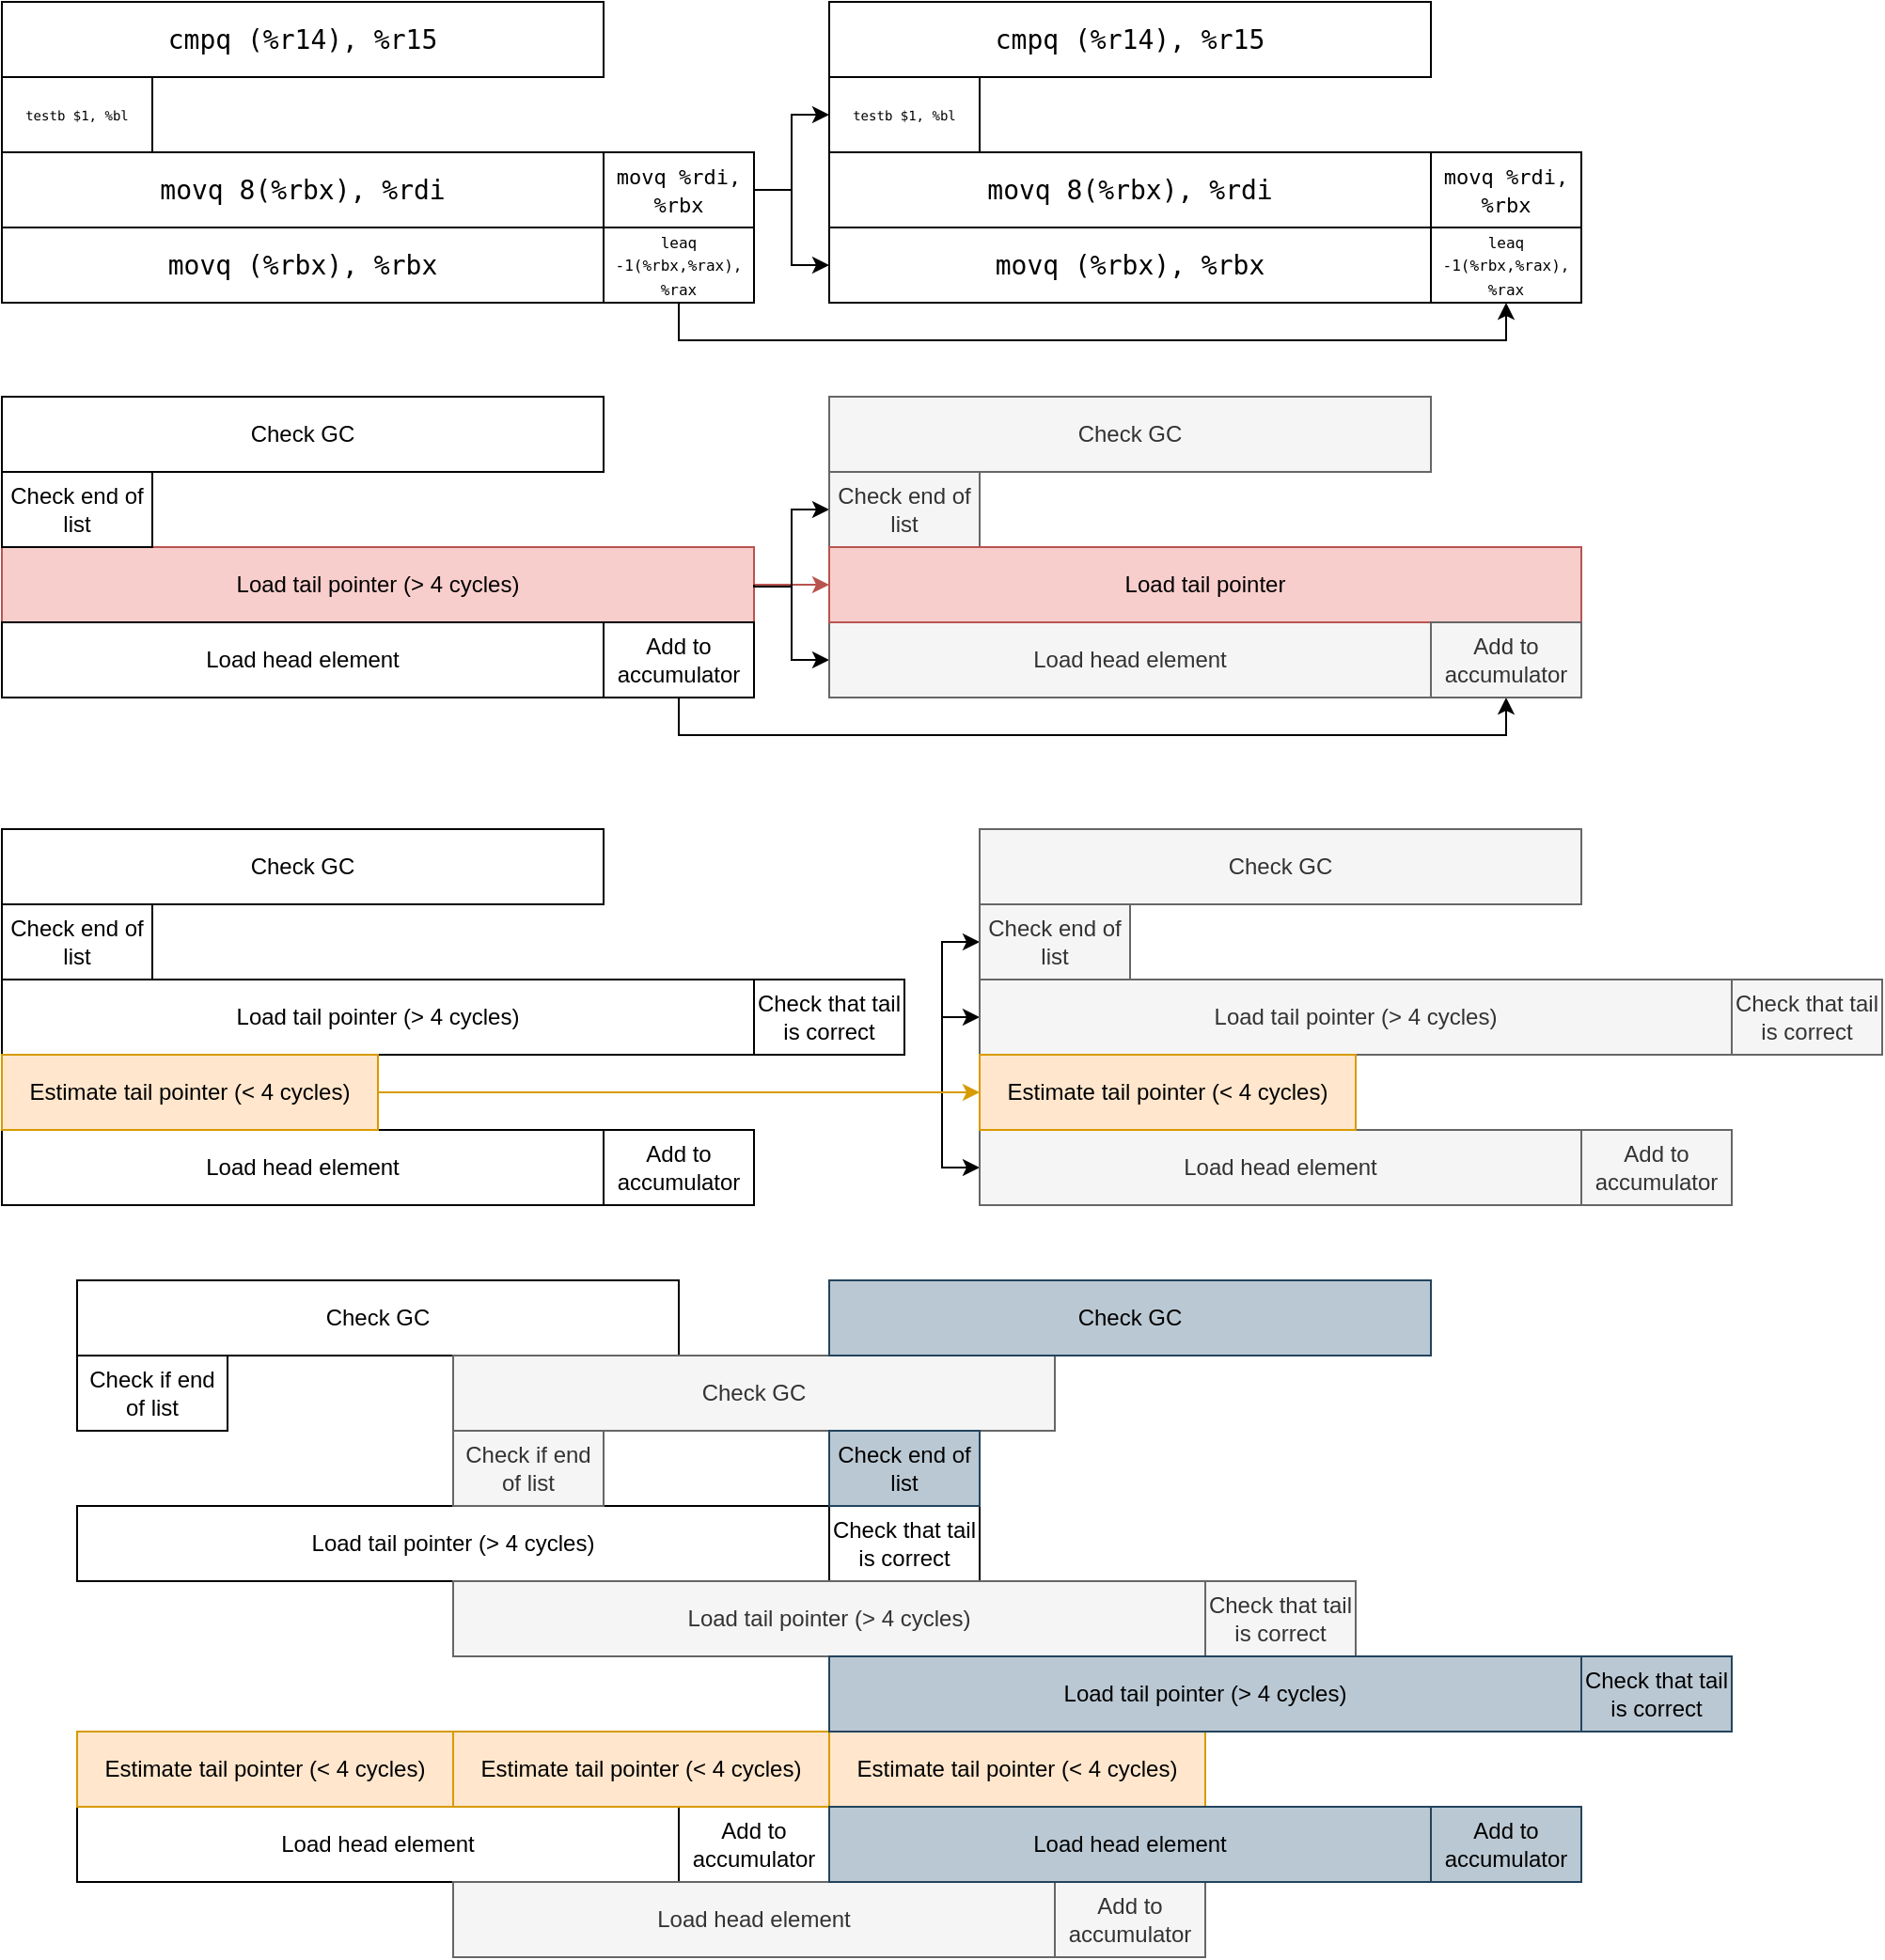 <mxfile version="21.2.9" type="device">
  <diagram name="Page-1" id="nn8ObbTLKGp7J4ONqTpA">
    <mxGraphModel dx="1434" dy="822" grid="1" gridSize="10" guides="1" tooltips="1" connect="1" arrows="1" fold="1" page="1" pageScale="1" pageWidth="850" pageHeight="1100" math="0" shadow="0">
      <root>
        <mxCell id="0" />
        <mxCell id="1" parent="0" />
        <mxCell id="r2eGG4FNdHpuhT4Cnj9E-90" style="edgeStyle=orthogonalEdgeStyle;rounded=0;orthogonalLoop=1;jettySize=auto;html=1;exitX=1;exitY=0.5;exitDx=0;exitDy=0;entryX=0;entryY=0.5;entryDx=0;entryDy=0;" edge="1" parent="1" source="r2eGG4FNdHpuhT4Cnj9E-51" target="r2eGG4FNdHpuhT4Cnj9E-56">
          <mxGeometry relative="1" as="geometry">
            <Array as="points">
              <mxPoint x="580" y="900" />
              <mxPoint x="580" y="940" />
            </Array>
          </mxGeometry>
        </mxCell>
        <mxCell id="r2eGG4FNdHpuhT4Cnj9E-64" style="edgeStyle=orthogonalEdgeStyle;rounded=0;orthogonalLoop=1;jettySize=auto;html=1;exitX=1;exitY=0.5;exitDx=0;exitDy=0;entryX=0;entryY=0.5;entryDx=0;entryDy=0;" edge="1" parent="1" source="r2eGG4FNdHpuhT4Cnj9E-51" target="r2eGG4FNdHpuhT4Cnj9E-57">
          <mxGeometry relative="1" as="geometry">
            <Array as="points">
              <mxPoint x="580" y="900" />
              <mxPoint x="580" y="820" />
            </Array>
          </mxGeometry>
        </mxCell>
        <mxCell id="r2eGG4FNdHpuhT4Cnj9E-1" value="&lt;div style=&quot;color: rgb(0, 0, 0); background-color: rgb(255, 255, 255); font-family: &amp;quot;Fira Code&amp;quot;, &amp;quot;Material Icons&amp;quot;, &amp;quot;FontAwesome&amp;quot;, &amp;quot;Font Awesome 5 Free&amp;quot;, &amp;quot;Font Awesome 5 Brands&amp;quot;, &amp;quot;Droid Sans Mono&amp;quot;, &amp;quot;monospace&amp;quot;, monospace, &amp;quot;Droid Sans Fallback&amp;quot;, &amp;quot;Droid Sans Mono&amp;quot;, &amp;quot;monospace&amp;quot;, monospace; font-weight: normal; font-size: 14px; line-height: 19px;&quot;&gt;&lt;div&gt;cmpq    (%r14), %r15&lt;/div&gt;&lt;/div&gt;" style="rounded=0;whiteSpace=wrap;html=1;" vertex="1" parent="1">
          <mxGeometry x="80" y="320" width="320" height="40" as="geometry" />
        </mxCell>
        <mxCell id="r2eGG4FNdHpuhT4Cnj9E-2" value="&lt;div style=&quot;color: rgb(0, 0, 0); background-color: rgb(255, 255, 255); font-family: &amp;quot;Fira Code&amp;quot;, &amp;quot;Material Icons&amp;quot;, &amp;quot;FontAwesome&amp;quot;, &amp;quot;Font Awesome 5 Free&amp;quot;, &amp;quot;Font Awesome 5 Brands&amp;quot;, &amp;quot;Droid Sans Mono&amp;quot;, &amp;quot;monospace&amp;quot;, monospace, &amp;quot;Droid Sans Fallback&amp;quot;, &amp;quot;Droid Sans Mono&amp;quot;, &amp;quot;monospace&amp;quot;, monospace; font-weight: normal; font-size: 14px; line-height: 19px;&quot;&gt;&lt;div&gt;&lt;span style=&quot;color: #000000;&quot;&gt;movq    8(%rbx), %rdi&lt;/span&gt;&lt;/div&gt;&lt;/div&gt;" style="rounded=0;whiteSpace=wrap;html=1;" vertex="1" parent="1">
          <mxGeometry x="80" y="400" width="320" height="40" as="geometry" />
        </mxCell>
        <mxCell id="r2eGG4FNdHpuhT4Cnj9E-3" value="&lt;div style=&quot;color: rgb(0, 0, 0); background-color: rgb(255, 255, 255); font-family: &amp;quot;Fira Code&amp;quot;, &amp;quot;Material Icons&amp;quot;, &amp;quot;FontAwesome&amp;quot;, &amp;quot;Font Awesome 5 Free&amp;quot;, &amp;quot;Font Awesome 5 Brands&amp;quot;, &amp;quot;Droid Sans Mono&amp;quot;, &amp;quot;monospace&amp;quot;, monospace, &amp;quot;Droid Sans Fallback&amp;quot;, &amp;quot;Droid Sans Mono&amp;quot;, &amp;quot;monospace&amp;quot;, monospace; font-weight: normal; font-size: 14px; line-height: 19px;&quot;&gt;&lt;div&gt;&lt;span style=&quot;color: #000000;&quot;&gt;movq    (%rbx), %rbx&lt;/span&gt;&lt;/div&gt;&lt;/div&gt;" style="rounded=0;whiteSpace=wrap;html=1;" vertex="1" parent="1">
          <mxGeometry x="80" y="440" width="320" height="40" as="geometry" />
        </mxCell>
        <mxCell id="r2eGG4FNdHpuhT4Cnj9E-5" value="&lt;p style=&quot;line-height: 70%;&quot;&gt;&lt;/p&gt;&lt;div style=&quot;color: rgb(0, 0, 0); background-color: rgb(255, 255, 255); font-family: &amp;quot;Fira Code&amp;quot;, &amp;quot;Material Icons&amp;quot;, &amp;quot;FontAwesome&amp;quot;, &amp;quot;Font Awesome 5 Free&amp;quot;, &amp;quot;Font Awesome 5 Brands&amp;quot;, &amp;quot;Droid Sans Mono&amp;quot;, &amp;quot;monospace&amp;quot;, monospace, &amp;quot;Droid Sans Fallback&amp;quot;, &amp;quot;Droid Sans Mono&amp;quot;, &amp;quot;monospace&amp;quot;, monospace; font-weight: normal; line-height: 76%; font-size: 13px;&quot;&gt;&lt;div style=&quot;line-height: 76%;&quot;&gt;&lt;font size=&quot;1&quot;&gt;&lt;span style=&quot;color: rgb(0, 0, 0); font-size: 7px;&quot;&gt;testb   $1, %bl&lt;/span&gt;&lt;/font&gt;&lt;/div&gt;&lt;/div&gt;&lt;p&gt;&lt;/p&gt;" style="rounded=0;whiteSpace=wrap;html=1;" vertex="1" parent="1">
          <mxGeometry x="80" y="360" width="80" height="40" as="geometry" />
        </mxCell>
        <mxCell id="r2eGG4FNdHpuhT4Cnj9E-14" style="edgeStyle=orthogonalEdgeStyle;rounded=0;orthogonalLoop=1;jettySize=auto;html=1;exitX=1;exitY=0.5;exitDx=0;exitDy=0;entryX=0;entryY=0.5;entryDx=0;entryDy=0;" edge="1" parent="1" source="r2eGG4FNdHpuhT4Cnj9E-6" target="r2eGG4FNdHpuhT4Cnj9E-10">
          <mxGeometry relative="1" as="geometry" />
        </mxCell>
        <mxCell id="r2eGG4FNdHpuhT4Cnj9E-17" style="edgeStyle=orthogonalEdgeStyle;rounded=0;orthogonalLoop=1;jettySize=auto;html=1;exitX=1;exitY=0.5;exitDx=0;exitDy=0;entryX=0;entryY=0.5;entryDx=0;entryDy=0;" edge="1" parent="1" source="r2eGG4FNdHpuhT4Cnj9E-6" target="r2eGG4FNdHpuhT4Cnj9E-8">
          <mxGeometry relative="1" as="geometry" />
        </mxCell>
        <mxCell id="r2eGG4FNdHpuhT4Cnj9E-6" value="&lt;p style=&quot;line-height: 100%;&quot;&gt;&lt;/p&gt;&lt;div style=&quot;color: rgb(0, 0, 0); background-color: rgb(255, 255, 255); font-family: &amp;quot;Fira Code&amp;quot;, &amp;quot;Material Icons&amp;quot;, &amp;quot;FontAwesome&amp;quot;, &amp;quot;Font Awesome 5 Free&amp;quot;, &amp;quot;Font Awesome 5 Brands&amp;quot;, &amp;quot;Droid Sans Mono&amp;quot;, &amp;quot;monospace&amp;quot;, monospace, &amp;quot;Droid Sans Fallback&amp;quot;, &amp;quot;Droid Sans Mono&amp;quot;, &amp;quot;monospace&amp;quot;, monospace; font-weight: normal; line-height: 87%; font-size: 14px;&quot;&gt;&lt;div style=&quot;line-height: 87%;&quot;&gt;&lt;font style=&quot;font-size: 11px;&quot;&gt;movq    %rdi, %rbx&lt;/font&gt;&lt;/div&gt;&lt;/div&gt;&lt;p&gt;&lt;/p&gt;" style="rounded=0;whiteSpace=wrap;html=1;" vertex="1" parent="1">
          <mxGeometry x="400" y="400" width="80" height="40" as="geometry" />
        </mxCell>
        <mxCell id="r2eGG4FNdHpuhT4Cnj9E-16" style="edgeStyle=orthogonalEdgeStyle;rounded=0;orthogonalLoop=1;jettySize=auto;html=1;exitX=1;exitY=0.5;exitDx=0;exitDy=0;entryX=0.5;entryY=1;entryDx=0;entryDy=0;" edge="1" parent="1" source="r2eGG4FNdHpuhT4Cnj9E-7" target="r2eGG4FNdHpuhT4Cnj9E-15">
          <mxGeometry relative="1" as="geometry">
            <Array as="points">
              <mxPoint x="440" y="460" />
              <mxPoint x="440" y="500" />
              <mxPoint x="880" y="500" />
            </Array>
          </mxGeometry>
        </mxCell>
        <mxCell id="r2eGG4FNdHpuhT4Cnj9E-7" value="&lt;p style=&quot;line-height: 90%;&quot;&gt;&lt;/p&gt;&lt;div style=&quot;color: rgb(0, 0, 0); background-color: rgb(255, 255, 255); font-family: &amp;quot;Fira Code&amp;quot;, &amp;quot;Material Icons&amp;quot;, &amp;quot;FontAwesome&amp;quot;, &amp;quot;Font Awesome 5 Free&amp;quot;, &amp;quot;Font Awesome 5 Brands&amp;quot;, &amp;quot;Droid Sans Mono&amp;quot;, &amp;quot;monospace&amp;quot;, monospace, &amp;quot;Droid Sans Fallback&amp;quot;, &amp;quot;Droid Sans Mono&amp;quot;, &amp;quot;monospace&amp;quot;, monospace; font-weight: normal; line-height: 45%; font-size: 11px;&quot;&gt;&lt;div style=&quot;line-height: 105%;&quot;&gt;&lt;font style=&quot;font-size: 8px;&quot;&gt;leaq    -1(%rbx,%rax), %rax&lt;/font&gt;&lt;/div&gt;&lt;/div&gt;&lt;p&gt;&lt;/p&gt;" style="rounded=0;whiteSpace=wrap;html=1;" vertex="1" parent="1">
          <mxGeometry x="400" y="440" width="80" height="40" as="geometry" />
        </mxCell>
        <mxCell id="r2eGG4FNdHpuhT4Cnj9E-8" value="&lt;div style=&quot;color: rgb(0, 0, 0); background-color: rgb(255, 255, 255); font-family: &amp;quot;Fira Code&amp;quot;, &amp;quot;Material Icons&amp;quot;, &amp;quot;FontAwesome&amp;quot;, &amp;quot;Font Awesome 5 Free&amp;quot;, &amp;quot;Font Awesome 5 Brands&amp;quot;, &amp;quot;Droid Sans Mono&amp;quot;, &amp;quot;monospace&amp;quot;, monospace, &amp;quot;Droid Sans Fallback&amp;quot;, &amp;quot;Droid Sans Mono&amp;quot;, &amp;quot;monospace&amp;quot;, monospace; font-weight: normal; font-size: 14px; line-height: 19px;&quot;&gt;&lt;div&gt;&lt;span style=&quot;color: #000000;&quot;&gt;movq    (%rbx), %rbx&lt;/span&gt;&lt;/div&gt;&lt;/div&gt;" style="rounded=0;whiteSpace=wrap;html=1;" vertex="1" parent="1">
          <mxGeometry x="520" y="440" width="320" height="40" as="geometry" />
        </mxCell>
        <mxCell id="r2eGG4FNdHpuhT4Cnj9E-9" value="&lt;div style=&quot;color: rgb(0, 0, 0); background-color: rgb(255, 255, 255); font-family: &amp;quot;Fira Code&amp;quot;, &amp;quot;Material Icons&amp;quot;, &amp;quot;FontAwesome&amp;quot;, &amp;quot;Font Awesome 5 Free&amp;quot;, &amp;quot;Font Awesome 5 Brands&amp;quot;, &amp;quot;Droid Sans Mono&amp;quot;, &amp;quot;monospace&amp;quot;, monospace, &amp;quot;Droid Sans Fallback&amp;quot;, &amp;quot;Droid Sans Mono&amp;quot;, &amp;quot;monospace&amp;quot;, monospace; font-weight: normal; font-size: 14px; line-height: 19px;&quot;&gt;&lt;div&gt;cmpq    (%r14), %r15&lt;/div&gt;&lt;/div&gt;" style="rounded=0;whiteSpace=wrap;html=1;" vertex="1" parent="1">
          <mxGeometry x="520" y="320" width="320" height="40" as="geometry" />
        </mxCell>
        <mxCell id="r2eGG4FNdHpuhT4Cnj9E-10" value="&lt;p style=&quot;line-height: 70%;&quot;&gt;&lt;/p&gt;&lt;div style=&quot;color: rgb(0, 0, 0); background-color: rgb(255, 255, 255); font-family: &amp;quot;Fira Code&amp;quot;, &amp;quot;Material Icons&amp;quot;, &amp;quot;FontAwesome&amp;quot;, &amp;quot;Font Awesome 5 Free&amp;quot;, &amp;quot;Font Awesome 5 Brands&amp;quot;, &amp;quot;Droid Sans Mono&amp;quot;, &amp;quot;monospace&amp;quot;, monospace, &amp;quot;Droid Sans Fallback&amp;quot;, &amp;quot;Droid Sans Mono&amp;quot;, &amp;quot;monospace&amp;quot;, monospace; font-weight: normal; line-height: 76%; font-size: 13px;&quot;&gt;&lt;div style=&quot;line-height: 76%;&quot;&gt;&lt;font size=&quot;1&quot;&gt;&lt;span style=&quot;color: rgb(0, 0, 0); font-size: 7px;&quot;&gt;testb   $1, %bl&lt;/span&gt;&lt;/font&gt;&lt;/div&gt;&lt;/div&gt;&lt;p&gt;&lt;/p&gt;" style="rounded=0;whiteSpace=wrap;html=1;" vertex="1" parent="1">
          <mxGeometry x="520" y="360" width="80" height="40" as="geometry" />
        </mxCell>
        <mxCell id="r2eGG4FNdHpuhT4Cnj9E-12" value="&lt;div style=&quot;color: rgb(0, 0, 0); background-color: rgb(255, 255, 255); font-family: &amp;quot;Fira Code&amp;quot;, &amp;quot;Material Icons&amp;quot;, &amp;quot;FontAwesome&amp;quot;, &amp;quot;Font Awesome 5 Free&amp;quot;, &amp;quot;Font Awesome 5 Brands&amp;quot;, &amp;quot;Droid Sans Mono&amp;quot;, &amp;quot;monospace&amp;quot;, monospace, &amp;quot;Droid Sans Fallback&amp;quot;, &amp;quot;Droid Sans Mono&amp;quot;, &amp;quot;monospace&amp;quot;, monospace; font-weight: normal; font-size: 14px; line-height: 19px;&quot;&gt;&lt;div&gt;&lt;span style=&quot;color: #000000;&quot;&gt;movq    8(%rbx), %rdi&lt;/span&gt;&lt;/div&gt;&lt;/div&gt;" style="rounded=0;whiteSpace=wrap;html=1;" vertex="1" parent="1">
          <mxGeometry x="520" y="400" width="320" height="40" as="geometry" />
        </mxCell>
        <mxCell id="r2eGG4FNdHpuhT4Cnj9E-13" value="&lt;p style=&quot;line-height: 100%;&quot;&gt;&lt;/p&gt;&lt;div style=&quot;color: rgb(0, 0, 0); background-color: rgb(255, 255, 255); font-family: &amp;quot;Fira Code&amp;quot;, &amp;quot;Material Icons&amp;quot;, &amp;quot;FontAwesome&amp;quot;, &amp;quot;Font Awesome 5 Free&amp;quot;, &amp;quot;Font Awesome 5 Brands&amp;quot;, &amp;quot;Droid Sans Mono&amp;quot;, &amp;quot;monospace&amp;quot;, monospace, &amp;quot;Droid Sans Fallback&amp;quot;, &amp;quot;Droid Sans Mono&amp;quot;, &amp;quot;monospace&amp;quot;, monospace; font-weight: normal; line-height: 87%; font-size: 14px;&quot;&gt;&lt;div style=&quot;line-height: 87%;&quot;&gt;&lt;font style=&quot;font-size: 11px;&quot;&gt;movq    %rdi, %rbx&lt;/font&gt;&lt;/div&gt;&lt;/div&gt;&lt;p&gt;&lt;/p&gt;" style="rounded=0;whiteSpace=wrap;html=1;" vertex="1" parent="1">
          <mxGeometry x="840" y="400" width="80" height="40" as="geometry" />
        </mxCell>
        <mxCell id="r2eGG4FNdHpuhT4Cnj9E-15" value="&lt;p style=&quot;line-height: 90%;&quot;&gt;&lt;/p&gt;&lt;div style=&quot;color: rgb(0, 0, 0); background-color: rgb(255, 255, 255); font-family: &amp;quot;Fira Code&amp;quot;, &amp;quot;Material Icons&amp;quot;, &amp;quot;FontAwesome&amp;quot;, &amp;quot;Font Awesome 5 Free&amp;quot;, &amp;quot;Font Awesome 5 Brands&amp;quot;, &amp;quot;Droid Sans Mono&amp;quot;, &amp;quot;monospace&amp;quot;, monospace, &amp;quot;Droid Sans Fallback&amp;quot;, &amp;quot;Droid Sans Mono&amp;quot;, &amp;quot;monospace&amp;quot;, monospace; font-weight: normal; line-height: 45%; font-size: 11px;&quot;&gt;&lt;div style=&quot;line-height: 105%;&quot;&gt;&lt;font style=&quot;font-size: 8px;&quot;&gt;leaq    -1(%rbx,%rax), %rax&lt;/font&gt;&lt;/div&gt;&lt;/div&gt;&lt;p&gt;&lt;/p&gt;" style="rounded=0;whiteSpace=wrap;html=1;" vertex="1" parent="1">
          <mxGeometry x="840" y="440" width="80" height="40" as="geometry" />
        </mxCell>
        <mxCell id="r2eGG4FNdHpuhT4Cnj9E-18" value="&lt;div&gt;Check GC&lt;/div&gt;" style="rounded=0;whiteSpace=wrap;html=1;" vertex="1" parent="1">
          <mxGeometry x="80" y="530" width="320" height="40" as="geometry" />
        </mxCell>
        <mxCell id="r2eGG4FNdHpuhT4Cnj9E-36" style="edgeStyle=orthogonalEdgeStyle;rounded=0;orthogonalLoop=1;jettySize=auto;html=1;exitX=1;exitY=0.5;exitDx=0;exitDy=0;entryX=0;entryY=0.5;entryDx=0;entryDy=0;fillColor=#f8cecc;strokeColor=#b85450;" edge="1" parent="1" source="r2eGG4FNdHpuhT4Cnj9E-19" target="r2eGG4FNdHpuhT4Cnj9E-30">
          <mxGeometry relative="1" as="geometry" />
        </mxCell>
        <mxCell id="r2eGG4FNdHpuhT4Cnj9E-19" value="&lt;div&gt;Load tail pointer (&amp;gt; 4 cycles)&lt;/div&gt;" style="rounded=0;whiteSpace=wrap;html=1;fillColor=#f8cecc;strokeColor=#b85450;" vertex="1" parent="1">
          <mxGeometry x="80" y="610" width="400" height="40" as="geometry" />
        </mxCell>
        <mxCell id="r2eGG4FNdHpuhT4Cnj9E-20" value="Load head element" style="rounded=0;whiteSpace=wrap;html=1;" vertex="1" parent="1">
          <mxGeometry x="80" y="650" width="320" height="40" as="geometry" />
        </mxCell>
        <mxCell id="r2eGG4FNdHpuhT4Cnj9E-21" value="Check end of list " style="rounded=0;whiteSpace=wrap;html=1;" vertex="1" parent="1">
          <mxGeometry x="80" y="570" width="80" height="40" as="geometry" />
        </mxCell>
        <mxCell id="r2eGG4FNdHpuhT4Cnj9E-22" style="edgeStyle=orthogonalEdgeStyle;rounded=0;orthogonalLoop=1;jettySize=auto;html=1;exitX=1;exitY=0.5;exitDx=0;exitDy=0;entryX=0;entryY=0.5;entryDx=0;entryDy=0;" edge="1" parent="1" target="r2eGG4FNdHpuhT4Cnj9E-29">
          <mxGeometry relative="1" as="geometry">
            <mxPoint x="480" y="630" as="sourcePoint" />
            <Array as="points">
              <mxPoint x="480" y="631" />
              <mxPoint x="500" y="631" />
              <mxPoint x="500" y="590" />
            </Array>
          </mxGeometry>
        </mxCell>
        <mxCell id="r2eGG4FNdHpuhT4Cnj9E-23" style="edgeStyle=orthogonalEdgeStyle;rounded=0;orthogonalLoop=1;jettySize=auto;html=1;exitX=1;exitY=0.5;exitDx=0;exitDy=0;entryX=0;entryY=0.5;entryDx=0;entryDy=0;" edge="1" parent="1" target="r2eGG4FNdHpuhT4Cnj9E-27">
          <mxGeometry relative="1" as="geometry">
            <mxPoint x="480" y="630" as="sourcePoint" />
            <Array as="points">
              <mxPoint x="480" y="631" />
              <mxPoint x="500" y="631" />
              <mxPoint x="500" y="670" />
            </Array>
          </mxGeometry>
        </mxCell>
        <mxCell id="r2eGG4FNdHpuhT4Cnj9E-25" style="edgeStyle=orthogonalEdgeStyle;rounded=0;orthogonalLoop=1;jettySize=auto;html=1;exitX=1;exitY=0.5;exitDx=0;exitDy=0;entryX=0.5;entryY=1;entryDx=0;entryDy=0;" edge="1" parent="1" source="r2eGG4FNdHpuhT4Cnj9E-26" target="r2eGG4FNdHpuhT4Cnj9E-32">
          <mxGeometry relative="1" as="geometry">
            <Array as="points">
              <mxPoint x="440" y="670" />
              <mxPoint x="440" y="710" />
              <mxPoint x="880" y="710" />
            </Array>
          </mxGeometry>
        </mxCell>
        <mxCell id="r2eGG4FNdHpuhT4Cnj9E-26" value="Add to accumulator" style="rounded=0;whiteSpace=wrap;html=1;" vertex="1" parent="1">
          <mxGeometry x="400" y="650" width="80" height="40" as="geometry" />
        </mxCell>
        <mxCell id="r2eGG4FNdHpuhT4Cnj9E-27" value="Load head element" style="rounded=0;whiteSpace=wrap;html=1;fillColor=#f5f5f5;fontColor=#333333;strokeColor=#666666;" vertex="1" parent="1">
          <mxGeometry x="520" y="650" width="320" height="40" as="geometry" />
        </mxCell>
        <mxCell id="r2eGG4FNdHpuhT4Cnj9E-28" value="Check GC" style="rounded=0;whiteSpace=wrap;html=1;fillColor=#f5f5f5;fontColor=#333333;strokeColor=#666666;" vertex="1" parent="1">
          <mxGeometry x="520" y="530" width="320" height="40" as="geometry" />
        </mxCell>
        <mxCell id="r2eGG4FNdHpuhT4Cnj9E-29" value="Check end of list" style="rounded=0;whiteSpace=wrap;html=1;fillColor=#f5f5f5;fontColor=#333333;strokeColor=#666666;" vertex="1" parent="1">
          <mxGeometry x="520" y="570" width="80" height="40" as="geometry" />
        </mxCell>
        <mxCell id="r2eGG4FNdHpuhT4Cnj9E-30" value="Load tail pointer" style="rounded=0;whiteSpace=wrap;html=1;fillColor=#f8cecc;strokeColor=#b85450;" vertex="1" parent="1">
          <mxGeometry x="520" y="610" width="400" height="40" as="geometry" />
        </mxCell>
        <mxCell id="r2eGG4FNdHpuhT4Cnj9E-32" value="Add to accumulator" style="rounded=0;whiteSpace=wrap;html=1;fillColor=#f5f5f5;fontColor=#333333;strokeColor=#666666;" vertex="1" parent="1">
          <mxGeometry x="840" y="650" width="80" height="40" as="geometry" />
        </mxCell>
        <mxCell id="r2eGG4FNdHpuhT4Cnj9E-37" value="&lt;div&gt;Check GC&lt;/div&gt;" style="rounded=0;whiteSpace=wrap;html=1;" vertex="1" parent="1">
          <mxGeometry x="80" y="760" width="320" height="40" as="geometry" />
        </mxCell>
        <mxCell id="r2eGG4FNdHpuhT4Cnj9E-39" value="Load tail pointer (&amp;gt; 4 cycles)" style="rounded=0;whiteSpace=wrap;html=1;" vertex="1" parent="1">
          <mxGeometry x="80" y="840" width="400" height="40" as="geometry" />
        </mxCell>
        <mxCell id="r2eGG4FNdHpuhT4Cnj9E-40" value="Load head element" style="rounded=0;whiteSpace=wrap;html=1;" vertex="1" parent="1">
          <mxGeometry x="80" y="920" width="320" height="40" as="geometry" />
        </mxCell>
        <mxCell id="r2eGG4FNdHpuhT4Cnj9E-41" value="Check end of list " style="rounded=0;whiteSpace=wrap;html=1;" vertex="1" parent="1">
          <mxGeometry x="80" y="800" width="80" height="40" as="geometry" />
        </mxCell>
        <mxCell id="r2eGG4FNdHpuhT4Cnj9E-45" value="Add to accumulator" style="rounded=0;whiteSpace=wrap;html=1;" vertex="1" parent="1">
          <mxGeometry x="400" y="920" width="80" height="40" as="geometry" />
        </mxCell>
        <mxCell id="r2eGG4FNdHpuhT4Cnj9E-61" style="edgeStyle=orthogonalEdgeStyle;rounded=0;orthogonalLoop=1;jettySize=auto;html=1;exitX=1;exitY=0.5;exitDx=0;exitDy=0;entryX=0;entryY=0.5;entryDx=0;entryDy=0;" edge="1" parent="1" source="r2eGG4FNdHpuhT4Cnj9E-51" target="r2eGG4FNdHpuhT4Cnj9E-55">
          <mxGeometry relative="1" as="geometry">
            <Array as="points">
              <mxPoint x="580" y="900" />
              <mxPoint x="580" y="860" />
            </Array>
          </mxGeometry>
        </mxCell>
        <mxCell id="r2eGG4FNdHpuhT4Cnj9E-62" style="edgeStyle=orthogonalEdgeStyle;rounded=0;orthogonalLoop=1;jettySize=auto;html=1;exitX=1;exitY=0.5;exitDx=0;exitDy=0;entryX=0;entryY=0.5;entryDx=0;entryDy=0;fillColor=#ffe6cc;strokeColor=#d79b00;" edge="1" parent="1" source="r2eGG4FNdHpuhT4Cnj9E-51" target="r2eGG4FNdHpuhT4Cnj9E-59">
          <mxGeometry relative="1" as="geometry" />
        </mxCell>
        <mxCell id="r2eGG4FNdHpuhT4Cnj9E-51" value="Estimate tail pointer (&amp;lt; 4 cycles)" style="rounded=0;whiteSpace=wrap;html=1;fillColor=#ffe6cc;strokeColor=#d79b00;" vertex="1" parent="1">
          <mxGeometry x="80" y="880" width="200" height="40" as="geometry" />
        </mxCell>
        <mxCell id="r2eGG4FNdHpuhT4Cnj9E-52" value="Check that tail is correct" style="rounded=0;whiteSpace=wrap;html=1;" vertex="1" parent="1">
          <mxGeometry x="480" y="840" width="80" height="40" as="geometry" />
        </mxCell>
        <mxCell id="r2eGG4FNdHpuhT4Cnj9E-54" value="&lt;div&gt;Check GC&lt;/div&gt;" style="rounded=0;whiteSpace=wrap;html=1;fillColor=#f5f5f5;fontColor=#333333;strokeColor=#666666;" vertex="1" parent="1">
          <mxGeometry x="600" y="760" width="320" height="40" as="geometry" />
        </mxCell>
        <mxCell id="r2eGG4FNdHpuhT4Cnj9E-55" value="Load tail pointer (&amp;gt; 4 cycles)" style="rounded=0;whiteSpace=wrap;html=1;fillColor=#f5f5f5;fontColor=#333333;strokeColor=#666666;" vertex="1" parent="1">
          <mxGeometry x="600" y="840" width="400" height="40" as="geometry" />
        </mxCell>
        <mxCell id="r2eGG4FNdHpuhT4Cnj9E-56" value="Load head element" style="rounded=0;whiteSpace=wrap;html=1;fillColor=#f5f5f5;fontColor=#333333;strokeColor=#666666;" vertex="1" parent="1">
          <mxGeometry x="600" y="920" width="320" height="40" as="geometry" />
        </mxCell>
        <mxCell id="r2eGG4FNdHpuhT4Cnj9E-57" value="Check end of list " style="rounded=0;whiteSpace=wrap;html=1;fillColor=#f5f5f5;fontColor=#333333;strokeColor=#666666;" vertex="1" parent="1">
          <mxGeometry x="600" y="800" width="80" height="40" as="geometry" />
        </mxCell>
        <mxCell id="r2eGG4FNdHpuhT4Cnj9E-58" value="Add to accumulator" style="rounded=0;whiteSpace=wrap;html=1;fillColor=#f5f5f5;fontColor=#333333;strokeColor=#666666;" vertex="1" parent="1">
          <mxGeometry x="920" y="920" width="80" height="40" as="geometry" />
        </mxCell>
        <mxCell id="r2eGG4FNdHpuhT4Cnj9E-59" value="Estimate tail pointer (&amp;lt; 4 cycles)" style="rounded=0;whiteSpace=wrap;html=1;fillColor=#ffe6cc;strokeColor=#d79b00;" vertex="1" parent="1">
          <mxGeometry x="600" y="880" width="200" height="40" as="geometry" />
        </mxCell>
        <mxCell id="r2eGG4FNdHpuhT4Cnj9E-60" value="Check that tail is correct" style="rounded=0;whiteSpace=wrap;html=1;fillColor=#f5f5f5;fontColor=#333333;strokeColor=#666666;" vertex="1" parent="1">
          <mxGeometry x="1000" y="840" width="80" height="40" as="geometry" />
        </mxCell>
        <mxCell id="r2eGG4FNdHpuhT4Cnj9E-65" value="&lt;div&gt;Check GC&lt;/div&gt;" style="rounded=0;whiteSpace=wrap;html=1;" vertex="1" parent="1">
          <mxGeometry x="120" y="1000" width="320" height="40" as="geometry" />
        </mxCell>
        <mxCell id="r2eGG4FNdHpuhT4Cnj9E-66" value="Load tail pointer (&amp;gt; 4 cycles)" style="rounded=0;whiteSpace=wrap;html=1;" vertex="1" parent="1">
          <mxGeometry x="120" y="1120" width="400" height="40" as="geometry" />
        </mxCell>
        <mxCell id="r2eGG4FNdHpuhT4Cnj9E-67" value="Load head element" style="rounded=0;whiteSpace=wrap;html=1;" vertex="1" parent="1">
          <mxGeometry x="120" y="1280" width="320" height="40" as="geometry" />
        </mxCell>
        <mxCell id="r2eGG4FNdHpuhT4Cnj9E-68" value="Check if end of list " style="rounded=0;whiteSpace=wrap;html=1;" vertex="1" parent="1">
          <mxGeometry x="120" y="1040" width="80" height="40" as="geometry" />
        </mxCell>
        <mxCell id="r2eGG4FNdHpuhT4Cnj9E-69" value="Add to accumulator" style="rounded=0;whiteSpace=wrap;html=1;" vertex="1" parent="1">
          <mxGeometry x="440" y="1280" width="80" height="40" as="geometry" />
        </mxCell>
        <mxCell id="r2eGG4FNdHpuhT4Cnj9E-72" value="Estimate tail pointer (&amp;lt; 4 cycles)" style="rounded=0;whiteSpace=wrap;html=1;fillColor=#ffe6cc;strokeColor=#d79b00;" vertex="1" parent="1">
          <mxGeometry x="120" y="1240" width="200" height="40" as="geometry" />
        </mxCell>
        <mxCell id="r2eGG4FNdHpuhT4Cnj9E-74" value="Check that tail is correct" style="rounded=0;whiteSpace=wrap;html=1;" vertex="1" parent="1">
          <mxGeometry x="520" y="1120" width="80" height="40" as="geometry" />
        </mxCell>
        <mxCell id="r2eGG4FNdHpuhT4Cnj9E-75" value="&lt;div&gt;Check GC&lt;/div&gt;" style="rounded=0;whiteSpace=wrap;html=1;fillColor=#f5f5f5;fontColor=#333333;strokeColor=#666666;" vertex="1" parent="1">
          <mxGeometry x="320" y="1040" width="320" height="40" as="geometry" />
        </mxCell>
        <mxCell id="r2eGG4FNdHpuhT4Cnj9E-76" value="Load tail pointer (&amp;gt; 4 cycles)" style="rounded=0;whiteSpace=wrap;html=1;fillColor=#f5f5f5;fontColor=#333333;strokeColor=#666666;" vertex="1" parent="1">
          <mxGeometry x="320" y="1160" width="400" height="40" as="geometry" />
        </mxCell>
        <mxCell id="r2eGG4FNdHpuhT4Cnj9E-77" value="Load head element" style="rounded=0;whiteSpace=wrap;html=1;fillColor=#f5f5f5;fontColor=#333333;strokeColor=#666666;" vertex="1" parent="1">
          <mxGeometry x="320" y="1320" width="320" height="40" as="geometry" />
        </mxCell>
        <mxCell id="r2eGG4FNdHpuhT4Cnj9E-78" value="Check if end of list " style="rounded=0;whiteSpace=wrap;html=1;fillColor=#f5f5f5;fontColor=#333333;strokeColor=#666666;" vertex="1" parent="1">
          <mxGeometry x="320" y="1080" width="80" height="40" as="geometry" />
        </mxCell>
        <mxCell id="r2eGG4FNdHpuhT4Cnj9E-79" value="Add to accumulator" style="rounded=0;whiteSpace=wrap;html=1;fillColor=#f5f5f5;fontColor=#333333;strokeColor=#666666;" vertex="1" parent="1">
          <mxGeometry x="640" y="1320" width="80" height="40" as="geometry" />
        </mxCell>
        <mxCell id="r2eGG4FNdHpuhT4Cnj9E-80" value="Estimate tail pointer (&amp;lt; 4 cycles)" style="rounded=0;whiteSpace=wrap;html=1;fillColor=#ffe6cc;strokeColor=#d79b00;" vertex="1" parent="1">
          <mxGeometry x="320" y="1240" width="200" height="40" as="geometry" />
        </mxCell>
        <mxCell id="r2eGG4FNdHpuhT4Cnj9E-81" value="Check that tail is correct" style="rounded=0;whiteSpace=wrap;html=1;fillColor=#f5f5f5;fontColor=#333333;strokeColor=#666666;" vertex="1" parent="1">
          <mxGeometry x="720" y="1160" width="80" height="40" as="geometry" />
        </mxCell>
        <mxCell id="r2eGG4FNdHpuhT4Cnj9E-82" value="Estimate tail pointer (&amp;lt; 4 cycles)" style="rounded=0;whiteSpace=wrap;html=1;fillColor=#ffe6cc;strokeColor=#d79b00;" vertex="1" parent="1">
          <mxGeometry x="520" y="1240" width="200" height="40" as="geometry" />
        </mxCell>
        <mxCell id="r2eGG4FNdHpuhT4Cnj9E-83" value="Load head element" style="rounded=0;whiteSpace=wrap;html=1;fillColor=#bac8d3;strokeColor=#23445d;" vertex="1" parent="1">
          <mxGeometry x="520" y="1280" width="320" height="40" as="geometry" />
        </mxCell>
        <mxCell id="r2eGG4FNdHpuhT4Cnj9E-84" value="Add to accumulator" style="rounded=0;whiteSpace=wrap;html=1;fillColor=#bac8d3;strokeColor=#23445d;" vertex="1" parent="1">
          <mxGeometry x="840" y="1280" width="80" height="40" as="geometry" />
        </mxCell>
        <mxCell id="r2eGG4FNdHpuhT4Cnj9E-85" value="&lt;div&gt;Check GC&lt;/div&gt;" style="rounded=0;whiteSpace=wrap;html=1;fillColor=#bac8d3;strokeColor=#23445d;" vertex="1" parent="1">
          <mxGeometry x="520" y="1000" width="320" height="40" as="geometry" />
        </mxCell>
        <mxCell id="r2eGG4FNdHpuhT4Cnj9E-86" value="Check end of list " style="rounded=0;whiteSpace=wrap;html=1;fillColor=#bac8d3;strokeColor=#23445d;" vertex="1" parent="1">
          <mxGeometry x="520" y="1080" width="80" height="40" as="geometry" />
        </mxCell>
        <mxCell id="r2eGG4FNdHpuhT4Cnj9E-87" value="Load tail pointer (&amp;gt; 4 cycles)" style="rounded=0;whiteSpace=wrap;html=1;fillColor=#bac8d3;strokeColor=#23445d;" vertex="1" parent="1">
          <mxGeometry x="520" y="1200" width="400" height="40" as="geometry" />
        </mxCell>
        <mxCell id="r2eGG4FNdHpuhT4Cnj9E-88" value="Check that tail is correct" style="rounded=0;whiteSpace=wrap;html=1;fillColor=#bac8d3;strokeColor=#23445d;" vertex="1" parent="1">
          <mxGeometry x="920" y="1200" width="80" height="40" as="geometry" />
        </mxCell>
      </root>
    </mxGraphModel>
  </diagram>
</mxfile>
